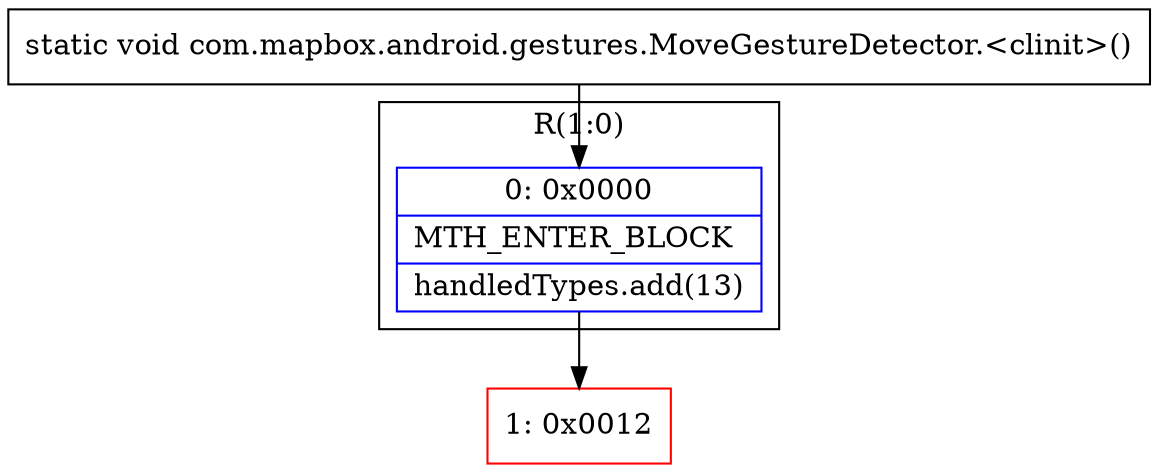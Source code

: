 digraph "CFG forcom.mapbox.android.gestures.MoveGestureDetector.\<clinit\>()V" {
subgraph cluster_Region_762671043 {
label = "R(1:0)";
node [shape=record,color=blue];
Node_0 [shape=record,label="{0\:\ 0x0000|MTH_ENTER_BLOCK\l|handledTypes.add(13)\l}"];
}
Node_1 [shape=record,color=red,label="{1\:\ 0x0012}"];
MethodNode[shape=record,label="{static void com.mapbox.android.gestures.MoveGestureDetector.\<clinit\>() }"];
MethodNode -> Node_0;
Node_0 -> Node_1;
}

